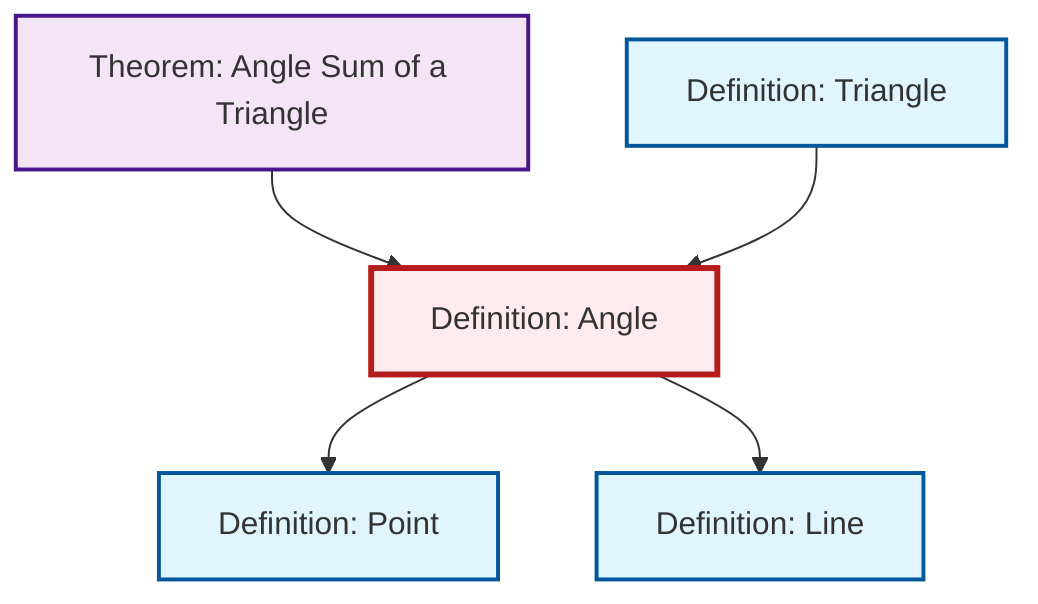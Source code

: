 graph TD
    classDef definition fill:#e1f5fe,stroke:#01579b,stroke-width:2px
    classDef theorem fill:#f3e5f5,stroke:#4a148c,stroke-width:2px
    classDef axiom fill:#fff3e0,stroke:#e65100,stroke-width:2px
    classDef example fill:#e8f5e9,stroke:#1b5e20,stroke-width:2px
    classDef current fill:#ffebee,stroke:#b71c1c,stroke-width:3px
    def-triangle["Definition: Triangle"]:::definition
    def-point["Definition: Point"]:::definition
    def-line["Definition: Line"]:::definition
    thm-angle-sum-triangle["Theorem: Angle Sum of a Triangle"]:::theorem
    def-angle["Definition: Angle"]:::definition
    def-angle --> def-point
    thm-angle-sum-triangle --> def-angle
    def-triangle --> def-angle
    def-angle --> def-line
    class def-angle current